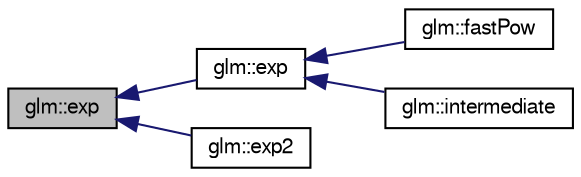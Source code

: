 digraph G
{
  bgcolor="transparent";
  edge [fontname="FreeSans",fontsize=10,labelfontname="FreeSans",labelfontsize=10];
  node [fontname="FreeSans",fontsize=10,shape=record];
  rankdir=LR;
  Node1 [label="glm::exp",height=0.2,width=0.4,color="black", fillcolor="grey75", style="filled" fontcolor="black"];
  Node1 -> Node2 [dir=back,color="midnightblue",fontsize=10,style="solid"];
  Node2 [label="glm::exp",height=0.2,width=0.4,color="black",URL="$group__core__func__exponential.html#g0e7e69c5497cbbfe4afe08ee5449c553"];
  Node2 -> Node3 [dir=back,color="midnightblue",fontsize=10,style="solid"];
  Node3 [label="glm::fastPow",height=0.2,width=0.4,color="black",URL="$group__gtx__fast__exponential.html#g399b134d7015729817135440eb047d5a"];
  Node2 -> Node4 [dir=back,color="midnightblue",fontsize=10,style="solid"];
  Node4 [label="glm::intermediate",height=0.2,width=0.4,color="black",URL="$group__gtx__quaternion.html#ge94a070898e8be560a5dcf8e15854b2d"];
  Node1 -> Node5 [dir=back,color="midnightblue",fontsize=10,style="solid"];
  Node5 [label="glm::exp2",height=0.2,width=0.4,color="black",URL="$group__core__func__exponential.html#g85f6efedaa47799e8f406481baca2171"];
}
